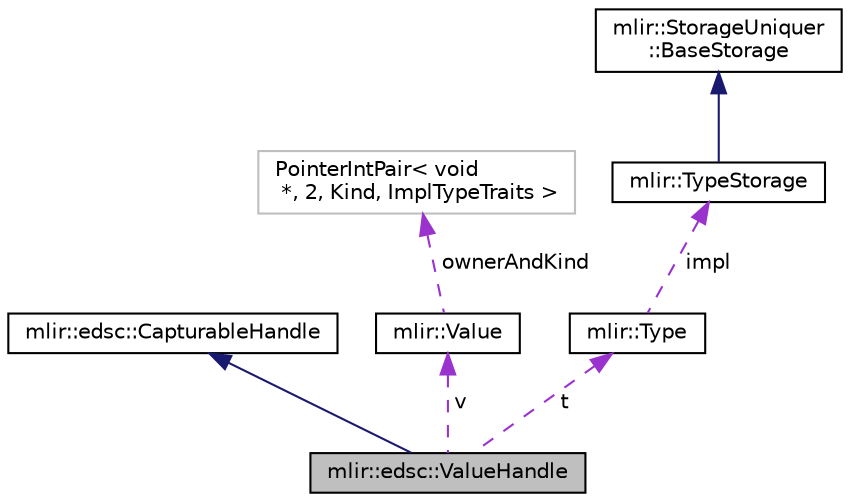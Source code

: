 digraph "mlir::edsc::ValueHandle"
{
  bgcolor="transparent";
  edge [fontname="Helvetica",fontsize="10",labelfontname="Helvetica",labelfontsize="10"];
  node [fontname="Helvetica",fontsize="10",shape=record];
  Node5 [label="mlir::edsc::ValueHandle",height=0.2,width=0.4,color="black", fillcolor="grey75", style="filled", fontcolor="black"];
  Node6 -> Node5 [dir="back",color="midnightblue",fontsize="10",style="solid",fontname="Helvetica"];
  Node6 [label="mlir::edsc::CapturableHandle",height=0.2,width=0.4,color="black",URL="$classmlir_1_1edsc_1_1CapturableHandle.html",tooltip="Base class for ValueHandle, OperationHandle and BlockHandle. "];
  Node7 -> Node5 [dir="back",color="darkorchid3",fontsize="10",style="dashed",label=" v" ,fontname="Helvetica"];
  Node7 [label="mlir::Value",height=0.2,width=0.4,color="black",URL="$classmlir_1_1Value.html",tooltip="This class represents an instance of an SSA value in the MLIR system, representing a computable value..."];
  Node8 -> Node7 [dir="back",color="darkorchid3",fontsize="10",style="dashed",label=" ownerAndKind" ,fontname="Helvetica"];
  Node8 [label="PointerIntPair\< void\l *, 2, Kind, ImplTypeTraits \>",height=0.2,width=0.4,color="grey75"];
  Node9 -> Node5 [dir="back",color="darkorchid3",fontsize="10",style="dashed",label=" t" ,fontname="Helvetica"];
  Node9 [label="mlir::Type",height=0.2,width=0.4,color="black",URL="$classmlir_1_1Type.html",tooltip="Instances of the Type class are immutable and uniqued. "];
  Node10 -> Node9 [dir="back",color="darkorchid3",fontsize="10",style="dashed",label=" impl" ,fontname="Helvetica"];
  Node10 [label="mlir::TypeStorage",height=0.2,width=0.4,color="black",URL="$classmlir_1_1TypeStorage.html",tooltip="Base storage class appearing in a Type. "];
  Node11 -> Node10 [dir="back",color="midnightblue",fontsize="10",style="solid",fontname="Helvetica"];
  Node11 [label="mlir::StorageUniquer\l::BaseStorage",height=0.2,width=0.4,color="black",URL="$classmlir_1_1StorageUniquer_1_1BaseStorage.html",tooltip="This class acts as the base storage that all storage classes must derived from. "];
}
